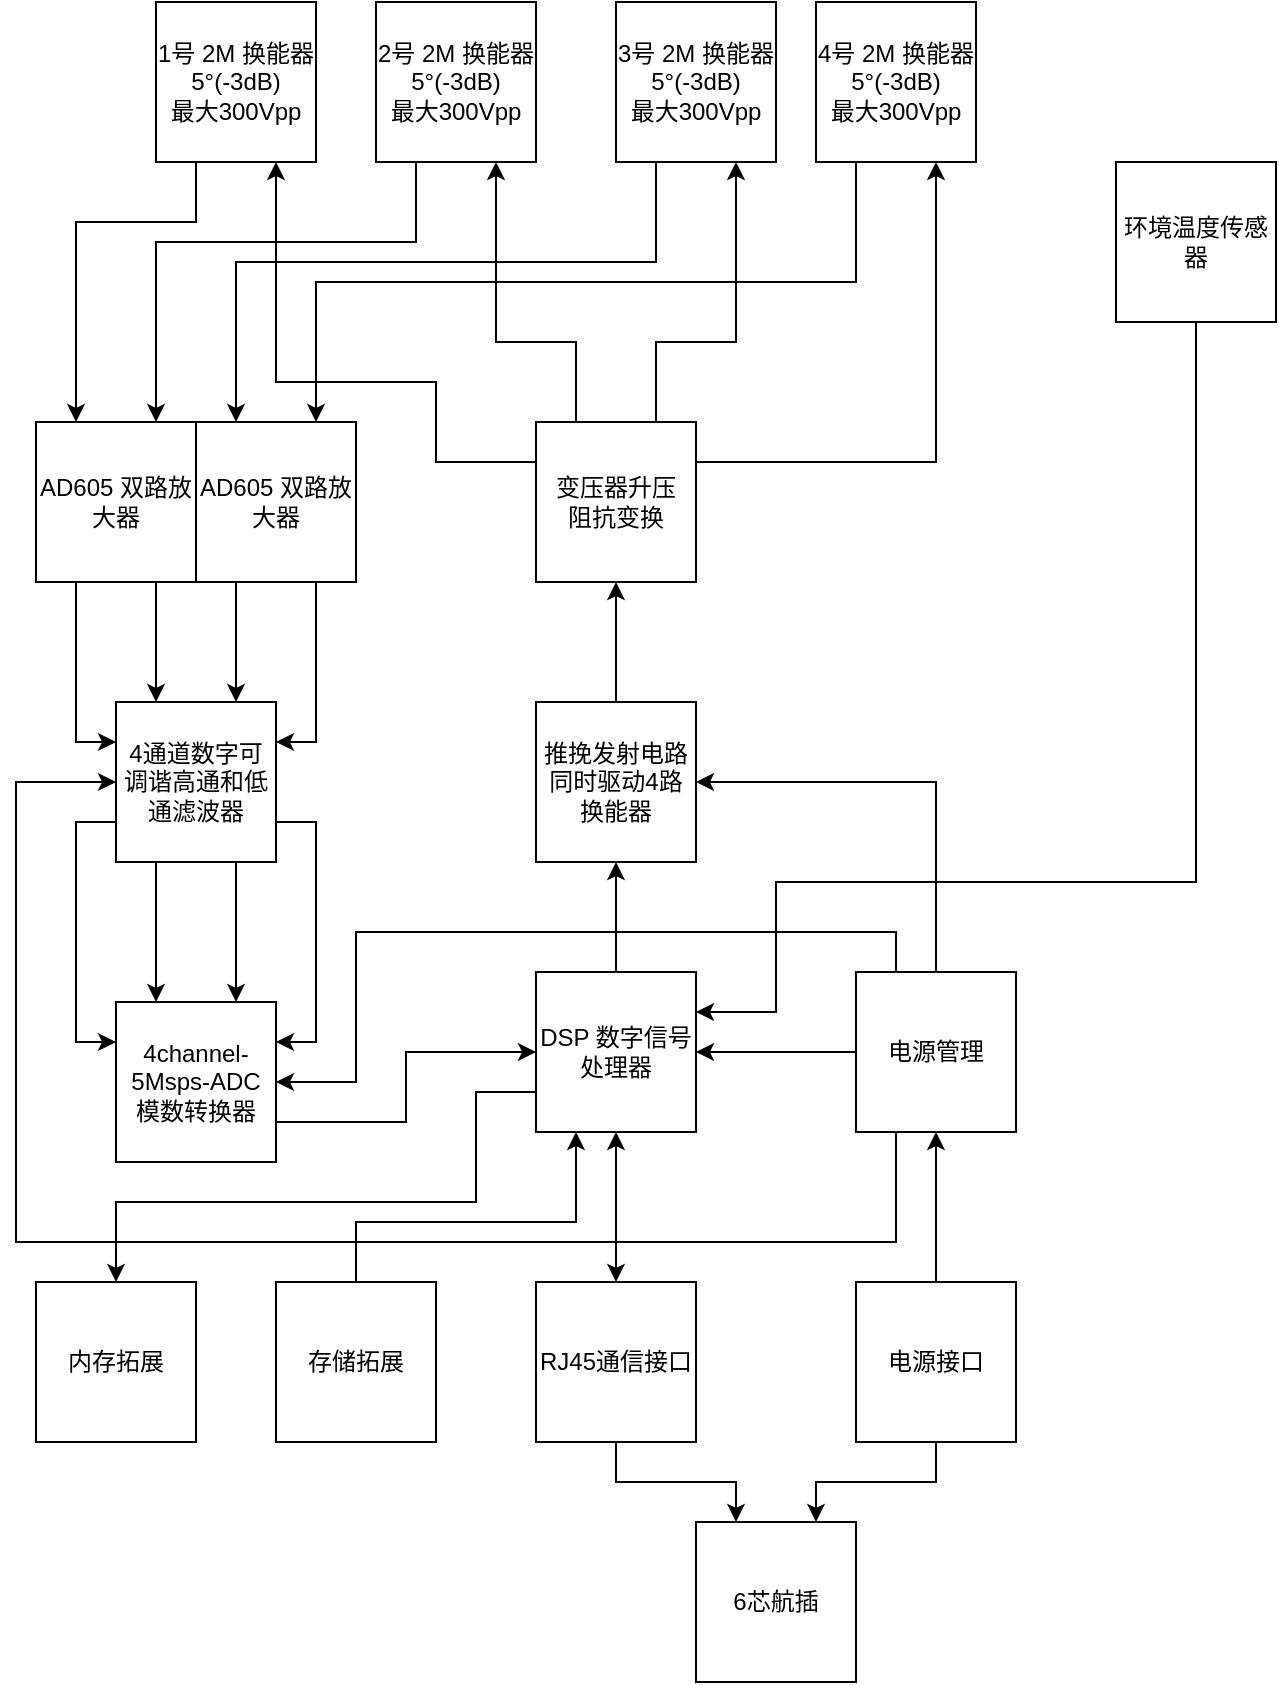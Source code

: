 <mxfile version="24.7.5">
  <diagram name="Page-1" id="LxCCWSw9EynwJYbkCdg3">
    <mxGraphModel dx="955" dy="859" grid="1" gridSize="10" guides="1" tooltips="1" connect="1" arrows="1" fold="1" page="1" pageScale="1" pageWidth="827" pageHeight="1169" math="0" shadow="0">
      <root>
        <mxCell id="0" />
        <mxCell id="1" parent="0" />
        <mxCell id="wWJ5AksdK7FbZfd5aGCc-6" style="edgeStyle=orthogonalEdgeStyle;rounded=0;orthogonalLoop=1;jettySize=auto;html=1;entryX=0.5;entryY=1;entryDx=0;entryDy=0;" edge="1" parent="1" source="wWJ5AksdK7FbZfd5aGCc-1" target="wWJ5AksdK7FbZfd5aGCc-3">
          <mxGeometry relative="1" as="geometry" />
        </mxCell>
        <mxCell id="wWJ5AksdK7FbZfd5aGCc-59" style="edgeStyle=orthogonalEdgeStyle;rounded=0;orthogonalLoop=1;jettySize=auto;html=1;exitX=0;exitY=0.75;exitDx=0;exitDy=0;entryX=0.5;entryY=0;entryDx=0;entryDy=0;" edge="1" parent="1" source="wWJ5AksdK7FbZfd5aGCc-1" target="wWJ5AksdK7FbZfd5aGCc-58">
          <mxGeometry relative="1" as="geometry">
            <Array as="points">
              <mxPoint x="350" y="695" />
              <mxPoint x="350" y="750" />
              <mxPoint x="170" y="750" />
            </Array>
          </mxGeometry>
        </mxCell>
        <mxCell id="wWJ5AksdK7FbZfd5aGCc-1" value="DSP 数字信号处理器" style="whiteSpace=wrap;html=1;aspect=fixed;" vertex="1" parent="1">
          <mxGeometry x="380" y="635" width="80" height="80" as="geometry" />
        </mxCell>
        <mxCell id="wWJ5AksdK7FbZfd5aGCc-44" style="edgeStyle=orthogonalEdgeStyle;rounded=0;orthogonalLoop=1;jettySize=auto;html=1;exitX=1;exitY=0.75;exitDx=0;exitDy=0;entryX=0;entryY=0.5;entryDx=0;entryDy=0;" edge="1" parent="1" source="wWJ5AksdK7FbZfd5aGCc-2" target="wWJ5AksdK7FbZfd5aGCc-1">
          <mxGeometry relative="1" as="geometry">
            <Array as="points">
              <mxPoint x="315" y="710" />
              <mxPoint x="315" y="675" />
            </Array>
          </mxGeometry>
        </mxCell>
        <mxCell id="wWJ5AksdK7FbZfd5aGCc-2" value="4channel-5Msps-ADC 模数转换器" style="whiteSpace=wrap;html=1;aspect=fixed;" vertex="1" parent="1">
          <mxGeometry x="170" y="650" width="80" height="80" as="geometry" />
        </mxCell>
        <mxCell id="wWJ5AksdK7FbZfd5aGCc-5" style="edgeStyle=orthogonalEdgeStyle;rounded=0;orthogonalLoop=1;jettySize=auto;html=1;exitX=0.5;exitY=0;exitDx=0;exitDy=0;entryX=0.5;entryY=1;entryDx=0;entryDy=0;" edge="1" parent="1" source="wWJ5AksdK7FbZfd5aGCc-3" target="wWJ5AksdK7FbZfd5aGCc-4">
          <mxGeometry relative="1" as="geometry" />
        </mxCell>
        <mxCell id="wWJ5AksdK7FbZfd5aGCc-3" value="推挽发射电路&lt;div&gt;同时驱动4路换能器&lt;/div&gt;" style="whiteSpace=wrap;html=1;aspect=fixed;" vertex="1" parent="1">
          <mxGeometry x="380" y="500" width="80" height="80" as="geometry" />
        </mxCell>
        <mxCell id="wWJ5AksdK7FbZfd5aGCc-17" style="edgeStyle=orthogonalEdgeStyle;rounded=0;orthogonalLoop=1;jettySize=auto;html=1;exitX=0;exitY=0.25;exitDx=0;exitDy=0;entryX=0.75;entryY=1;entryDx=0;entryDy=0;" edge="1" parent="1" source="wWJ5AksdK7FbZfd5aGCc-4" target="wWJ5AksdK7FbZfd5aGCc-12">
          <mxGeometry relative="1" as="geometry">
            <Array as="points">
              <mxPoint x="330" y="380" />
              <mxPoint x="330" y="340" />
              <mxPoint x="250" y="340" />
            </Array>
          </mxGeometry>
        </mxCell>
        <mxCell id="wWJ5AksdK7FbZfd5aGCc-18" style="edgeStyle=orthogonalEdgeStyle;rounded=0;orthogonalLoop=1;jettySize=auto;html=1;exitX=0.25;exitY=0;exitDx=0;exitDy=0;entryX=0.75;entryY=1;entryDx=0;entryDy=0;" edge="1" parent="1" source="wWJ5AksdK7FbZfd5aGCc-4" target="wWJ5AksdK7FbZfd5aGCc-7">
          <mxGeometry relative="1" as="geometry">
            <Array as="points">
              <mxPoint x="400" y="320" />
              <mxPoint x="360" y="320" />
            </Array>
          </mxGeometry>
        </mxCell>
        <mxCell id="wWJ5AksdK7FbZfd5aGCc-19" style="edgeStyle=orthogonalEdgeStyle;rounded=0;orthogonalLoop=1;jettySize=auto;html=1;exitX=0.75;exitY=0;exitDx=0;exitDy=0;entryX=0.75;entryY=1;entryDx=0;entryDy=0;" edge="1" parent="1" source="wWJ5AksdK7FbZfd5aGCc-4" target="wWJ5AksdK7FbZfd5aGCc-13">
          <mxGeometry relative="1" as="geometry">
            <Array as="points">
              <mxPoint x="440" y="320" />
              <mxPoint x="480" y="320" />
            </Array>
          </mxGeometry>
        </mxCell>
        <mxCell id="wWJ5AksdK7FbZfd5aGCc-20" style="edgeStyle=orthogonalEdgeStyle;rounded=0;orthogonalLoop=1;jettySize=auto;html=1;exitX=1;exitY=0.25;exitDx=0;exitDy=0;entryX=0.75;entryY=1;entryDx=0;entryDy=0;" edge="1" parent="1" source="wWJ5AksdK7FbZfd5aGCc-4" target="wWJ5AksdK7FbZfd5aGCc-14">
          <mxGeometry relative="1" as="geometry" />
        </mxCell>
        <mxCell id="wWJ5AksdK7FbZfd5aGCc-4" value="变压器升压&lt;div&gt;阻抗变换&lt;/div&gt;" style="whiteSpace=wrap;html=1;aspect=fixed;" vertex="1" parent="1">
          <mxGeometry x="380" y="360" width="80" height="80" as="geometry" />
        </mxCell>
        <mxCell id="wWJ5AksdK7FbZfd5aGCc-25" style="edgeStyle=orthogonalEdgeStyle;rounded=0;orthogonalLoop=1;jettySize=auto;html=1;exitX=0.25;exitY=1;exitDx=0;exitDy=0;entryX=0.75;entryY=0;entryDx=0;entryDy=0;" edge="1" parent="1" source="wWJ5AksdK7FbZfd5aGCc-7" target="wWJ5AksdK7FbZfd5aGCc-23">
          <mxGeometry relative="1" as="geometry">
            <Array as="points">
              <mxPoint x="320" y="270" />
              <mxPoint x="190" y="270" />
            </Array>
          </mxGeometry>
        </mxCell>
        <mxCell id="wWJ5AksdK7FbZfd5aGCc-7" value="2号 2M 换能器&lt;div&gt;5°(-3dB)&lt;/div&gt;&lt;div&gt;最大300Vpp&lt;/div&gt;" style="whiteSpace=wrap;html=1;aspect=fixed;" vertex="1" parent="1">
          <mxGeometry x="300" y="150" width="80" height="80" as="geometry" />
        </mxCell>
        <mxCell id="wWJ5AksdK7FbZfd5aGCc-45" style="edgeStyle=orthogonalEdgeStyle;rounded=0;orthogonalLoop=1;jettySize=auto;html=1;exitX=0.5;exitY=0;exitDx=0;exitDy=0;entryX=0.5;entryY=1;entryDx=0;entryDy=0;startArrow=classic;startFill=1;" edge="1" parent="1" source="wWJ5AksdK7FbZfd5aGCc-9" target="wWJ5AksdK7FbZfd5aGCc-1">
          <mxGeometry relative="1" as="geometry" />
        </mxCell>
        <mxCell id="wWJ5AksdK7FbZfd5aGCc-51" style="edgeStyle=orthogonalEdgeStyle;rounded=0;orthogonalLoop=1;jettySize=auto;html=1;exitX=0.5;exitY=1;exitDx=0;exitDy=0;entryX=0.25;entryY=0;entryDx=0;entryDy=0;" edge="1" parent="1" source="wWJ5AksdK7FbZfd5aGCc-9" target="wWJ5AksdK7FbZfd5aGCc-50">
          <mxGeometry relative="1" as="geometry" />
        </mxCell>
        <mxCell id="wWJ5AksdK7FbZfd5aGCc-9" value="RJ45通信接口" style="whiteSpace=wrap;html=1;aspect=fixed;" vertex="1" parent="1">
          <mxGeometry x="380" y="790" width="80" height="80" as="geometry" />
        </mxCell>
        <mxCell id="wWJ5AksdK7FbZfd5aGCc-22" style="edgeStyle=orthogonalEdgeStyle;rounded=0;orthogonalLoop=1;jettySize=auto;html=1;exitX=0.5;exitY=0;exitDx=0;exitDy=0;entryX=0.5;entryY=1;entryDx=0;entryDy=0;" edge="1" parent="1" source="wWJ5AksdK7FbZfd5aGCc-10" target="wWJ5AksdK7FbZfd5aGCc-11">
          <mxGeometry relative="1" as="geometry" />
        </mxCell>
        <mxCell id="wWJ5AksdK7FbZfd5aGCc-52" style="edgeStyle=orthogonalEdgeStyle;rounded=0;orthogonalLoop=1;jettySize=auto;html=1;exitX=0.5;exitY=1;exitDx=0;exitDy=0;entryX=0.75;entryY=0;entryDx=0;entryDy=0;" edge="1" parent="1" source="wWJ5AksdK7FbZfd5aGCc-10" target="wWJ5AksdK7FbZfd5aGCc-50">
          <mxGeometry relative="1" as="geometry" />
        </mxCell>
        <mxCell id="wWJ5AksdK7FbZfd5aGCc-10" value="电源接口" style="whiteSpace=wrap;html=1;aspect=fixed;" vertex="1" parent="1">
          <mxGeometry x="540" y="790" width="80" height="80" as="geometry" />
        </mxCell>
        <mxCell id="wWJ5AksdK7FbZfd5aGCc-46" style="edgeStyle=orthogonalEdgeStyle;rounded=0;orthogonalLoop=1;jettySize=auto;html=1;exitX=0.5;exitY=0;exitDx=0;exitDy=0;entryX=1;entryY=0.5;entryDx=0;entryDy=0;" edge="1" parent="1" source="wWJ5AksdK7FbZfd5aGCc-11" target="wWJ5AksdK7FbZfd5aGCc-3">
          <mxGeometry relative="1" as="geometry" />
        </mxCell>
        <mxCell id="wWJ5AksdK7FbZfd5aGCc-47" style="edgeStyle=orthogonalEdgeStyle;rounded=0;orthogonalLoop=1;jettySize=auto;html=1;exitX=0;exitY=0.5;exitDx=0;exitDy=0;entryX=1;entryY=0.5;entryDx=0;entryDy=0;" edge="1" parent="1" source="wWJ5AksdK7FbZfd5aGCc-11" target="wWJ5AksdK7FbZfd5aGCc-1">
          <mxGeometry relative="1" as="geometry" />
        </mxCell>
        <mxCell id="wWJ5AksdK7FbZfd5aGCc-48" style="edgeStyle=orthogonalEdgeStyle;rounded=0;orthogonalLoop=1;jettySize=auto;html=1;exitX=0.25;exitY=0;exitDx=0;exitDy=0;" edge="1" parent="1" source="wWJ5AksdK7FbZfd5aGCc-11" target="wWJ5AksdK7FbZfd5aGCc-2">
          <mxGeometry relative="1" as="geometry">
            <Array as="points">
              <mxPoint x="560" y="615" />
              <mxPoint x="290" y="615" />
              <mxPoint x="290" y="690" />
            </Array>
          </mxGeometry>
        </mxCell>
        <mxCell id="wWJ5AksdK7FbZfd5aGCc-49" style="edgeStyle=orthogonalEdgeStyle;rounded=0;orthogonalLoop=1;jettySize=auto;html=1;exitX=0.25;exitY=1;exitDx=0;exitDy=0;entryX=0;entryY=0.5;entryDx=0;entryDy=0;" edge="1" parent="1" source="wWJ5AksdK7FbZfd5aGCc-11" target="wWJ5AksdK7FbZfd5aGCc-21">
          <mxGeometry relative="1" as="geometry">
            <Array as="points">
              <mxPoint x="560" y="770" />
              <mxPoint x="120" y="770" />
              <mxPoint x="120" y="540" />
            </Array>
          </mxGeometry>
        </mxCell>
        <mxCell id="wWJ5AksdK7FbZfd5aGCc-11" value="电源管理" style="whiteSpace=wrap;html=1;aspect=fixed;" vertex="1" parent="1">
          <mxGeometry x="540" y="635" width="80" height="80" as="geometry" />
        </mxCell>
        <mxCell id="wWJ5AksdK7FbZfd5aGCc-24" style="edgeStyle=orthogonalEdgeStyle;rounded=0;orthogonalLoop=1;jettySize=auto;html=1;exitX=0.25;exitY=1;exitDx=0;exitDy=0;entryX=0.25;entryY=0;entryDx=0;entryDy=0;" edge="1" parent="1" source="wWJ5AksdK7FbZfd5aGCc-12" target="wWJ5AksdK7FbZfd5aGCc-23">
          <mxGeometry relative="1" as="geometry">
            <Array as="points">
              <mxPoint x="210" y="260" />
              <mxPoint x="150" y="260" />
            </Array>
          </mxGeometry>
        </mxCell>
        <mxCell id="wWJ5AksdK7FbZfd5aGCc-12" value="1号 2M 换能器&lt;div&gt;5°(-3dB)&lt;/div&gt;&lt;div&gt;最大300Vpp&lt;/div&gt;" style="whiteSpace=wrap;html=1;aspect=fixed;" vertex="1" parent="1">
          <mxGeometry x="190" y="150" width="80" height="80" as="geometry" />
        </mxCell>
        <mxCell id="wWJ5AksdK7FbZfd5aGCc-27" style="edgeStyle=orthogonalEdgeStyle;rounded=0;orthogonalLoop=1;jettySize=auto;html=1;exitX=0.25;exitY=1;exitDx=0;exitDy=0;entryX=0.25;entryY=0;entryDx=0;entryDy=0;" edge="1" parent="1" source="wWJ5AksdK7FbZfd5aGCc-13" target="wWJ5AksdK7FbZfd5aGCc-26">
          <mxGeometry relative="1" as="geometry">
            <Array as="points">
              <mxPoint x="440" y="280" />
              <mxPoint x="230" y="280" />
            </Array>
          </mxGeometry>
        </mxCell>
        <mxCell id="wWJ5AksdK7FbZfd5aGCc-13" value="3号 2M 换能器&lt;div&gt;5°(-3dB)&lt;/div&gt;&lt;div&gt;最大300Vpp&lt;/div&gt;" style="whiteSpace=wrap;html=1;aspect=fixed;" vertex="1" parent="1">
          <mxGeometry x="420" y="150" width="80" height="80" as="geometry" />
        </mxCell>
        <mxCell id="wWJ5AksdK7FbZfd5aGCc-28" style="edgeStyle=orthogonalEdgeStyle;rounded=0;orthogonalLoop=1;jettySize=auto;html=1;exitX=0.25;exitY=1;exitDx=0;exitDy=0;entryX=0.75;entryY=0;entryDx=0;entryDy=0;" edge="1" parent="1" source="wWJ5AksdK7FbZfd5aGCc-14" target="wWJ5AksdK7FbZfd5aGCc-26">
          <mxGeometry relative="1" as="geometry">
            <Array as="points">
              <mxPoint x="540" y="290" />
              <mxPoint x="270" y="290" />
            </Array>
          </mxGeometry>
        </mxCell>
        <mxCell id="wWJ5AksdK7FbZfd5aGCc-14" value="4号 2M 换能器&lt;div&gt;5°(-3dB)&lt;/div&gt;&lt;div&gt;最大300Vpp&lt;/div&gt;" style="whiteSpace=wrap;html=1;aspect=fixed;" vertex="1" parent="1">
          <mxGeometry x="520" y="150" width="80" height="80" as="geometry" />
        </mxCell>
        <mxCell id="wWJ5AksdK7FbZfd5aGCc-40" style="edgeStyle=orthogonalEdgeStyle;rounded=0;orthogonalLoop=1;jettySize=auto;html=1;exitX=0;exitY=0.75;exitDx=0;exitDy=0;entryX=0;entryY=0.25;entryDx=0;entryDy=0;" edge="1" parent="1" source="wWJ5AksdK7FbZfd5aGCc-21" target="wWJ5AksdK7FbZfd5aGCc-2">
          <mxGeometry relative="1" as="geometry" />
        </mxCell>
        <mxCell id="wWJ5AksdK7FbZfd5aGCc-41" style="edgeStyle=orthogonalEdgeStyle;rounded=0;orthogonalLoop=1;jettySize=auto;html=1;exitX=0.25;exitY=1;exitDx=0;exitDy=0;entryX=0.25;entryY=0;entryDx=0;entryDy=0;" edge="1" parent="1" source="wWJ5AksdK7FbZfd5aGCc-21" target="wWJ5AksdK7FbZfd5aGCc-2">
          <mxGeometry relative="1" as="geometry" />
        </mxCell>
        <mxCell id="wWJ5AksdK7FbZfd5aGCc-42" style="edgeStyle=orthogonalEdgeStyle;rounded=0;orthogonalLoop=1;jettySize=auto;html=1;exitX=0.75;exitY=1;exitDx=0;exitDy=0;entryX=0.75;entryY=0;entryDx=0;entryDy=0;" edge="1" parent="1" source="wWJ5AksdK7FbZfd5aGCc-21" target="wWJ5AksdK7FbZfd5aGCc-2">
          <mxGeometry relative="1" as="geometry" />
        </mxCell>
        <mxCell id="wWJ5AksdK7FbZfd5aGCc-43" style="edgeStyle=orthogonalEdgeStyle;rounded=0;orthogonalLoop=1;jettySize=auto;html=1;exitX=1;exitY=0.75;exitDx=0;exitDy=0;entryX=1;entryY=0.25;entryDx=0;entryDy=0;" edge="1" parent="1" source="wWJ5AksdK7FbZfd5aGCc-21" target="wWJ5AksdK7FbZfd5aGCc-2">
          <mxGeometry relative="1" as="geometry" />
        </mxCell>
        <mxCell id="wWJ5AksdK7FbZfd5aGCc-21" value="4通道数字可调谐高通和低通滤波器" style="whiteSpace=wrap;html=1;aspect=fixed;" vertex="1" parent="1">
          <mxGeometry x="170" y="500" width="80" height="80" as="geometry" />
        </mxCell>
        <mxCell id="wWJ5AksdK7FbZfd5aGCc-31" style="edgeStyle=orthogonalEdgeStyle;rounded=0;orthogonalLoop=1;jettySize=auto;html=1;exitX=0.25;exitY=1;exitDx=0;exitDy=0;entryX=0;entryY=0.25;entryDx=0;entryDy=0;" edge="1" parent="1" source="wWJ5AksdK7FbZfd5aGCc-23" target="wWJ5AksdK7FbZfd5aGCc-21">
          <mxGeometry relative="1" as="geometry" />
        </mxCell>
        <mxCell id="wWJ5AksdK7FbZfd5aGCc-32" style="edgeStyle=orthogonalEdgeStyle;rounded=0;orthogonalLoop=1;jettySize=auto;html=1;exitX=0.75;exitY=1;exitDx=0;exitDy=0;entryX=0.25;entryY=0;entryDx=0;entryDy=0;" edge="1" parent="1" source="wWJ5AksdK7FbZfd5aGCc-23" target="wWJ5AksdK7FbZfd5aGCc-21">
          <mxGeometry relative="1" as="geometry" />
        </mxCell>
        <mxCell id="wWJ5AksdK7FbZfd5aGCc-23" value="AD605 双路放大器" style="whiteSpace=wrap;html=1;aspect=fixed;" vertex="1" parent="1">
          <mxGeometry x="130" y="360" width="80" height="80" as="geometry" />
        </mxCell>
        <mxCell id="wWJ5AksdK7FbZfd5aGCc-33" style="edgeStyle=orthogonalEdgeStyle;rounded=0;orthogonalLoop=1;jettySize=auto;html=1;exitX=0.25;exitY=1;exitDx=0;exitDy=0;entryX=0.75;entryY=0;entryDx=0;entryDy=0;" edge="1" parent="1" source="wWJ5AksdK7FbZfd5aGCc-26" target="wWJ5AksdK7FbZfd5aGCc-21">
          <mxGeometry relative="1" as="geometry" />
        </mxCell>
        <mxCell id="wWJ5AksdK7FbZfd5aGCc-34" style="edgeStyle=orthogonalEdgeStyle;rounded=0;orthogonalLoop=1;jettySize=auto;html=1;exitX=0.75;exitY=1;exitDx=0;exitDy=0;entryX=1;entryY=0.25;entryDx=0;entryDy=0;" edge="1" parent="1" source="wWJ5AksdK7FbZfd5aGCc-26" target="wWJ5AksdK7FbZfd5aGCc-21">
          <mxGeometry relative="1" as="geometry" />
        </mxCell>
        <mxCell id="wWJ5AksdK7FbZfd5aGCc-26" value="AD605 双路放大器" style="whiteSpace=wrap;html=1;aspect=fixed;" vertex="1" parent="1">
          <mxGeometry x="210" y="360" width="80" height="80" as="geometry" />
        </mxCell>
        <mxCell id="wWJ5AksdK7FbZfd5aGCc-50" value="6芯航插" style="whiteSpace=wrap;html=1;aspect=fixed;" vertex="1" parent="1">
          <mxGeometry x="460" y="910" width="80" height="80" as="geometry" />
        </mxCell>
        <mxCell id="wWJ5AksdK7FbZfd5aGCc-54" style="edgeStyle=orthogonalEdgeStyle;rounded=0;orthogonalLoop=1;jettySize=auto;html=1;exitX=0.5;exitY=1;exitDx=0;exitDy=0;entryX=1;entryY=0.25;entryDx=0;entryDy=0;" edge="1" parent="1" source="wWJ5AksdK7FbZfd5aGCc-53" target="wWJ5AksdK7FbZfd5aGCc-1">
          <mxGeometry relative="1" as="geometry">
            <Array as="points">
              <mxPoint x="710" y="590" />
              <mxPoint x="500" y="590" />
              <mxPoint x="500" y="655" />
            </Array>
          </mxGeometry>
        </mxCell>
        <mxCell id="wWJ5AksdK7FbZfd5aGCc-53" value="环境温度传感器" style="whiteSpace=wrap;html=1;aspect=fixed;" vertex="1" parent="1">
          <mxGeometry x="670" y="230" width="80" height="80" as="geometry" />
        </mxCell>
        <mxCell id="wWJ5AksdK7FbZfd5aGCc-56" style="edgeStyle=orthogonalEdgeStyle;rounded=0;orthogonalLoop=1;jettySize=auto;html=1;exitX=0.5;exitY=0;exitDx=0;exitDy=0;entryX=0.25;entryY=1;entryDx=0;entryDy=0;" edge="1" parent="1" source="wWJ5AksdK7FbZfd5aGCc-55" target="wWJ5AksdK7FbZfd5aGCc-1">
          <mxGeometry relative="1" as="geometry">
            <Array as="points">
              <mxPoint x="290" y="760" />
              <mxPoint x="400" y="760" />
            </Array>
          </mxGeometry>
        </mxCell>
        <mxCell id="wWJ5AksdK7FbZfd5aGCc-55" value="存储拓展" style="whiteSpace=wrap;html=1;aspect=fixed;" vertex="1" parent="1">
          <mxGeometry x="250" y="790" width="80" height="80" as="geometry" />
        </mxCell>
        <mxCell id="wWJ5AksdK7FbZfd5aGCc-58" value="内存拓展" style="whiteSpace=wrap;html=1;aspect=fixed;" vertex="1" parent="1">
          <mxGeometry x="130" y="790" width="80" height="80" as="geometry" />
        </mxCell>
      </root>
    </mxGraphModel>
  </diagram>
</mxfile>
